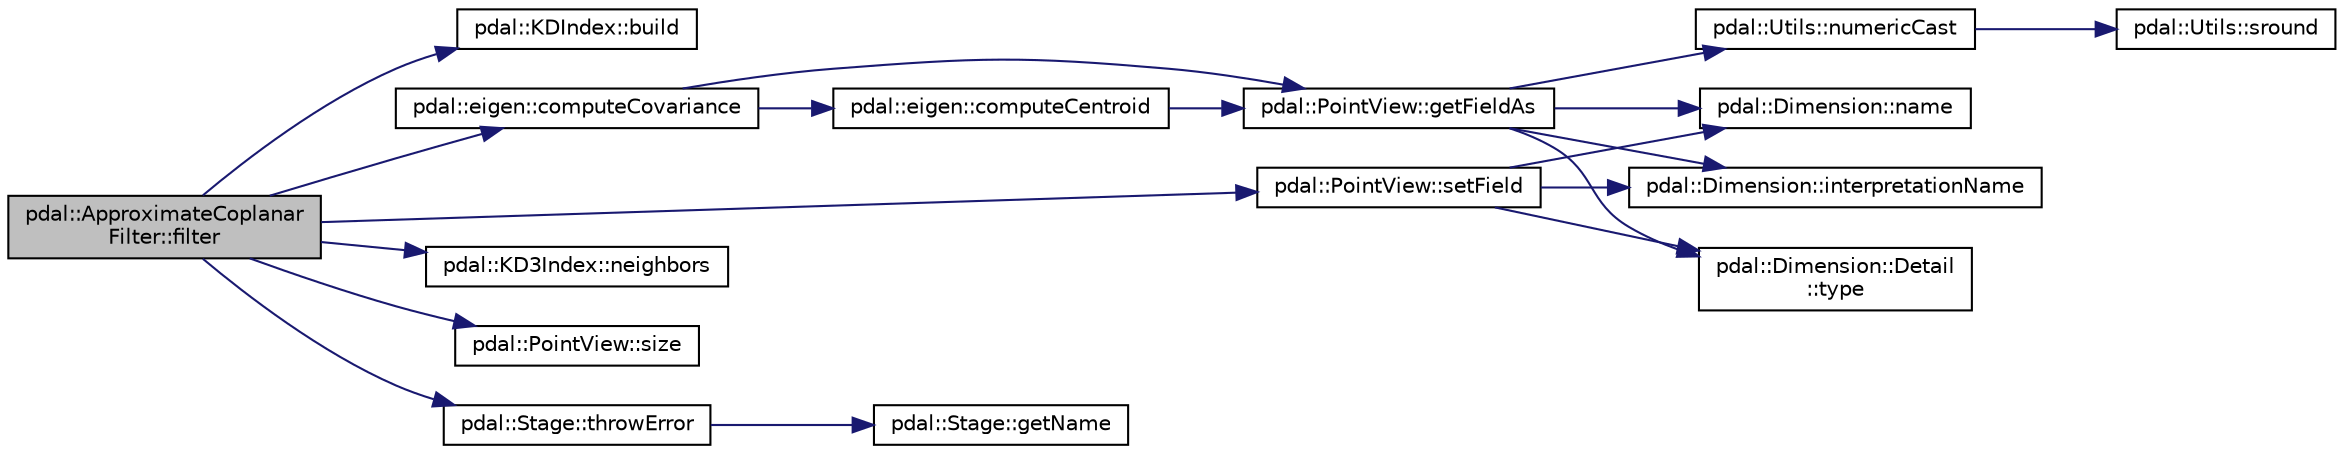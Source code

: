 digraph "pdal::ApproximateCoplanarFilter::filter"
{
  edge [fontname="Helvetica",fontsize="10",labelfontname="Helvetica",labelfontsize="10"];
  node [fontname="Helvetica",fontsize="10",shape=record];
  rankdir="LR";
  Node1 [label="pdal::ApproximateCoplanar\lFilter::filter",height=0.2,width=0.4,color="black", fillcolor="grey75", style="filled", fontcolor="black"];
  Node1 -> Node2 [color="midnightblue",fontsize="10",style="solid",fontname="Helvetica"];
  Node2 [label="pdal::KDIndex::build",height=0.2,width=0.4,color="black", fillcolor="white", style="filled",URL="$classpdal_1_1KDIndex.html#ad179eda54c39330a0e06ec2bebee9c26"];
  Node1 -> Node3 [color="midnightblue",fontsize="10",style="solid",fontname="Helvetica"];
  Node3 [label="pdal::eigen::computeCovariance",height=0.2,width=0.4,color="black", fillcolor="white", style="filled",URL="$namespacepdal_1_1eigen.html#a90d92be03d31009bbd1a4575c766eff0"];
  Node3 -> Node4 [color="midnightblue",fontsize="10",style="solid",fontname="Helvetica"];
  Node4 [label="pdal::eigen::computeCentroid",height=0.2,width=0.4,color="black", fillcolor="white", style="filled",URL="$namespacepdal_1_1eigen.html#a77a9913ed3d09f4d6105909e8ad4a5e5"];
  Node4 -> Node5 [color="midnightblue",fontsize="10",style="solid",fontname="Helvetica"];
  Node5 [label="pdal::PointView::getFieldAs",height=0.2,width=0.4,color="black", fillcolor="white", style="filled",URL="$classpdal_1_1PointView.html#a4c594a6d2a469e594988194ccf125a15"];
  Node5 -> Node6 [color="midnightblue",fontsize="10",style="solid",fontname="Helvetica"];
  Node6 [label="pdal::Dimension::Detail\l::type",height=0.2,width=0.4,color="black", fillcolor="white", style="filled",URL="$classpdal_1_1Dimension_1_1Detail.html#adf5961976b7fce3d90a0dddd50519a7c"];
  Node5 -> Node7 [color="midnightblue",fontsize="10",style="solid",fontname="Helvetica"];
  Node7 [label="pdal::Utils::numericCast",height=0.2,width=0.4,color="black", fillcolor="white", style="filled",URL="$namespacepdal_1_1Utils.html#a33d614ac71aa03aaa5c10a242c4d14ac"];
  Node7 -> Node8 [color="midnightblue",fontsize="10",style="solid",fontname="Helvetica"];
  Node8 [label="pdal::Utils::sround",height=0.2,width=0.4,color="black", fillcolor="white", style="filled",URL="$namespacepdal_1_1Utils.html#a06833597f1fc4287966cfa0867128e59"];
  Node5 -> Node9 [color="midnightblue",fontsize="10",style="solid",fontname="Helvetica"];
  Node9 [label="pdal::Dimension::name",height=0.2,width=0.4,color="black", fillcolor="white", style="filled",URL="$namespacepdal_1_1Dimension.html#af3176b0b7e6b4be000317846cf7c2718"];
  Node5 -> Node10 [color="midnightblue",fontsize="10",style="solid",fontname="Helvetica"];
  Node10 [label="pdal::Dimension::interpretationName",height=0.2,width=0.4,color="black", fillcolor="white", style="filled",URL="$namespacepdal_1_1Dimension.html#acc41232ae1e707d6c928ffb9a56592d3"];
  Node3 -> Node5 [color="midnightblue",fontsize="10",style="solid",fontname="Helvetica"];
  Node1 -> Node11 [color="midnightblue",fontsize="10",style="solid",fontname="Helvetica"];
  Node11 [label="pdal::KD3Index::neighbors",height=0.2,width=0.4,color="black", fillcolor="white", style="filled",URL="$classpdal_1_1KD3Index.html#a1c45255c22cb2e2f9341e5524c5410cc"];
  Node1 -> Node12 [color="midnightblue",fontsize="10",style="solid",fontname="Helvetica"];
  Node12 [label="pdal::PointView::setField",height=0.2,width=0.4,color="black", fillcolor="white", style="filled",URL="$classpdal_1_1PointView.html#a7931019cfba92e9c3a93592a2fbf4a0f"];
  Node12 -> Node6 [color="midnightblue",fontsize="10",style="solid",fontname="Helvetica"];
  Node12 -> Node9 [color="midnightblue",fontsize="10",style="solid",fontname="Helvetica"];
  Node12 -> Node10 [color="midnightblue",fontsize="10",style="solid",fontname="Helvetica"];
  Node1 -> Node13 [color="midnightblue",fontsize="10",style="solid",fontname="Helvetica"];
  Node13 [label="pdal::PointView::size",height=0.2,width=0.4,color="black", fillcolor="white", style="filled",URL="$classpdal_1_1PointView.html#a4c2fba9b5d7a61f19a558bb08405555d"];
  Node1 -> Node14 [color="midnightblue",fontsize="10",style="solid",fontname="Helvetica"];
  Node14 [label="pdal::Stage::throwError",height=0.2,width=0.4,color="black", fillcolor="white", style="filled",URL="$classpdal_1_1Stage.html#abdbd1176da12dfd882d931a43290797f"];
  Node14 -> Node15 [color="midnightblue",fontsize="10",style="solid",fontname="Helvetica"];
  Node15 [label="pdal::Stage::getName",height=0.2,width=0.4,color="black", fillcolor="white", style="filled",URL="$classpdal_1_1Stage.html#a6c81d6fbbac17ebe4cd63806916cc750"];
}
